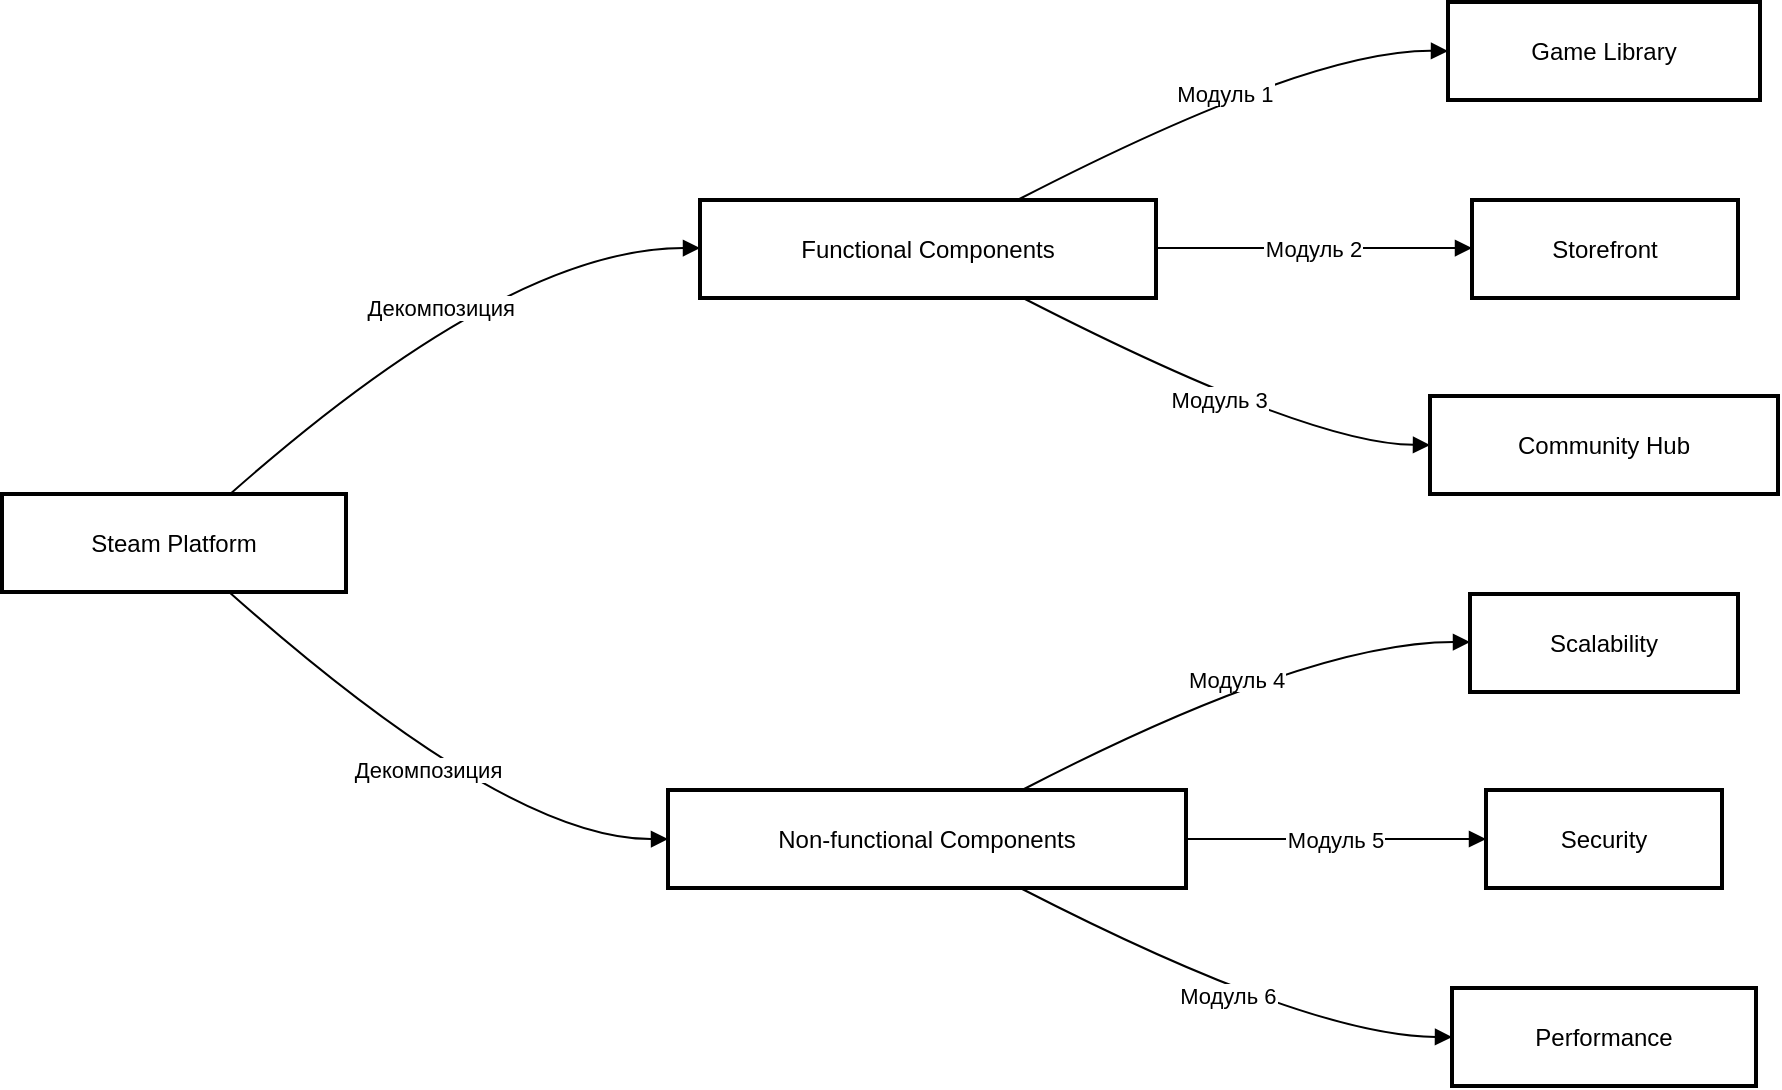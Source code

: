 <mxfile version="24.8.2">
  <diagram name="Страница — 1" id="QMyXod5N3E93nL1uFh0U">
    <mxGraphModel>
      <root>
        <mxCell id="0" />
        <mxCell id="1" parent="0" />
        <mxCell id="2" value="Steam Platform" style="whiteSpace=wrap;strokeWidth=2;" vertex="1" parent="1">
          <mxGeometry x="8" y="254" width="172" height="49" as="geometry" />
        </mxCell>
        <mxCell id="3" value="Functional Components" style="whiteSpace=wrap;strokeWidth=2;" vertex="1" parent="1">
          <mxGeometry x="357" y="107" width="228" height="49" as="geometry" />
        </mxCell>
        <mxCell id="4" value="Non-functional Components" style="whiteSpace=wrap;strokeWidth=2;" vertex="1" parent="1">
          <mxGeometry x="341" y="402" width="259" height="49" as="geometry" />
        </mxCell>
        <mxCell id="5" value="Game Library" style="whiteSpace=wrap;strokeWidth=2;" vertex="1" parent="1">
          <mxGeometry x="731" y="8" width="156" height="49" as="geometry" />
        </mxCell>
        <mxCell id="6" value="Storefront" style="whiteSpace=wrap;strokeWidth=2;" vertex="1" parent="1">
          <mxGeometry x="743" y="107" width="133" height="49" as="geometry" />
        </mxCell>
        <mxCell id="7" value="Community Hub" style="whiteSpace=wrap;strokeWidth=2;" vertex="1" parent="1">
          <mxGeometry x="722" y="205" width="174" height="49" as="geometry" />
        </mxCell>
        <mxCell id="8" value="Scalability" style="whiteSpace=wrap;strokeWidth=2;" vertex="1" parent="1">
          <mxGeometry x="742" y="304" width="134" height="49" as="geometry" />
        </mxCell>
        <mxCell id="9" value="Security" style="whiteSpace=wrap;strokeWidth=2;" vertex="1" parent="1">
          <mxGeometry x="750" y="402" width="118" height="49" as="geometry" />
        </mxCell>
        <mxCell id="10" value="Performance" style="whiteSpace=wrap;strokeWidth=2;" vertex="1" parent="1">
          <mxGeometry x="733" y="501" width="152" height="49" as="geometry" />
        </mxCell>
        <mxCell id="11" value="Декомпозиция" style="curved=1;startArrow=none;endArrow=block;exitX=0.66;exitY=0.01;entryX=0;entryY=0.49;" edge="1" parent="1" source="2" target="3">
          <mxGeometry relative="1" as="geometry">
            <Array as="points">
              <mxPoint x="261" y="131" />
            </Array>
          </mxGeometry>
        </mxCell>
        <mxCell id="12" value="Декомпозиция" style="curved=1;startArrow=none;endArrow=block;exitX=0.66;exitY=1;entryX=0;entryY=0.5;" edge="1" parent="1" source="2" target="4">
          <mxGeometry relative="1" as="geometry">
            <Array as="points">
              <mxPoint x="261" y="427" />
            </Array>
          </mxGeometry>
        </mxCell>
        <mxCell id="13" value="Модуль 1" style="curved=1;startArrow=none;endArrow=block;exitX=0.7;exitY=-0.01;entryX=0;entryY=0.5;" edge="1" parent="1" source="3" target="5">
          <mxGeometry relative="1" as="geometry">
            <Array as="points">
              <mxPoint x="661" y="32" />
            </Array>
          </mxGeometry>
        </mxCell>
        <mxCell id="14" value="Модуль 2" style="curved=1;startArrow=none;endArrow=block;exitX=1;exitY=0.49;entryX=0;entryY=0.49;" edge="1" parent="1" source="3" target="6">
          <mxGeometry relative="1" as="geometry">
            <Array as="points" />
          </mxGeometry>
        </mxCell>
        <mxCell id="15" value="Модуль 3" style="curved=1;startArrow=none;endArrow=block;exitX=0.7;exitY=0.98;entryX=0;entryY=0.5;" edge="1" parent="1" source="3" target="7">
          <mxGeometry relative="1" as="geometry">
            <Array as="points">
              <mxPoint x="661" y="229" />
            </Array>
          </mxGeometry>
        </mxCell>
        <mxCell id="16" value="Модуль 4" style="curved=1;startArrow=none;endArrow=block;exitX=0.68;exitY=0.01;entryX=0;entryY=0.49;" edge="1" parent="1" source="4" target="8">
          <mxGeometry relative="1" as="geometry">
            <Array as="points">
              <mxPoint x="661" y="328" />
            </Array>
          </mxGeometry>
        </mxCell>
        <mxCell id="17" value="Модуль 5" style="curved=1;startArrow=none;endArrow=block;exitX=1;exitY=0.5;entryX=0;entryY=0.5;" edge="1" parent="1" source="4" target="9">
          <mxGeometry relative="1" as="geometry">
            <Array as="points" />
          </mxGeometry>
        </mxCell>
        <mxCell id="18" value="Модуль 6" style="curved=1;startArrow=none;endArrow=block;exitX=0.68;exitY=1;entryX=0;entryY=0.5;" edge="1" parent="1" source="4" target="10">
          <mxGeometry relative="1" as="geometry">
            <Array as="points">
              <mxPoint x="661" y="525" />
            </Array>
          </mxGeometry>
        </mxCell>
      </root>
    </mxGraphModel>
  </diagram>
</mxfile>
